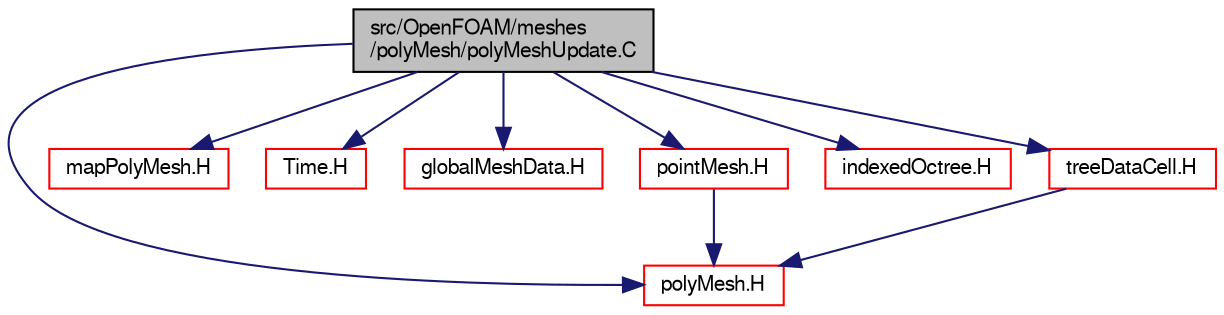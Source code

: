 digraph "src/OpenFOAM/meshes/polyMesh/polyMeshUpdate.C"
{
  bgcolor="transparent";
  edge [fontname="FreeSans",fontsize="10",labelfontname="FreeSans",labelfontsize="10"];
  node [fontname="FreeSans",fontsize="10",shape=record];
  Node0 [label="src/OpenFOAM/meshes\l/polyMesh/polyMeshUpdate.C",height=0.2,width=0.4,color="black", fillcolor="grey75", style="filled", fontcolor="black"];
  Node0 -> Node1 [color="midnightblue",fontsize="10",style="solid",fontname="FreeSans"];
  Node1 [label="polyMesh.H",height=0.2,width=0.4,color="red",URL="$a11630.html"];
  Node0 -> Node220 [color="midnightblue",fontsize="10",style="solid",fontname="FreeSans"];
  Node220 [label="mapPolyMesh.H",height=0.2,width=0.4,color="red",URL="$a11597.html"];
  Node0 -> Node223 [color="midnightblue",fontsize="10",style="solid",fontname="FreeSans"];
  Node223 [label="Time.H",height=0.2,width=0.4,color="red",URL="$a09311.html"];
  Node0 -> Node259 [color="midnightblue",fontsize="10",style="solid",fontname="FreeSans"];
  Node259 [label="globalMeshData.H",height=0.2,width=0.4,color="red",URL="$a11534.html"];
  Node0 -> Node272 [color="midnightblue",fontsize="10",style="solid",fontname="FreeSans"];
  Node272 [label="pointMesh.H",height=0.2,width=0.4,color="red",URL="$a11399.html"];
  Node272 -> Node1 [color="midnightblue",fontsize="10",style="solid",fontname="FreeSans"];
  Node0 -> Node278 [color="midnightblue",fontsize="10",style="solid",fontname="FreeSans"];
  Node278 [label="indexedOctree.H",height=0.2,width=0.4,color="red",URL="$a08387.html"];
  Node0 -> Node286 [color="midnightblue",fontsize="10",style="solid",fontname="FreeSans"];
  Node286 [label="treeDataCell.H",height=0.2,width=0.4,color="red",URL="$a08399.html"];
  Node286 -> Node1 [color="midnightblue",fontsize="10",style="solid",fontname="FreeSans"];
}
